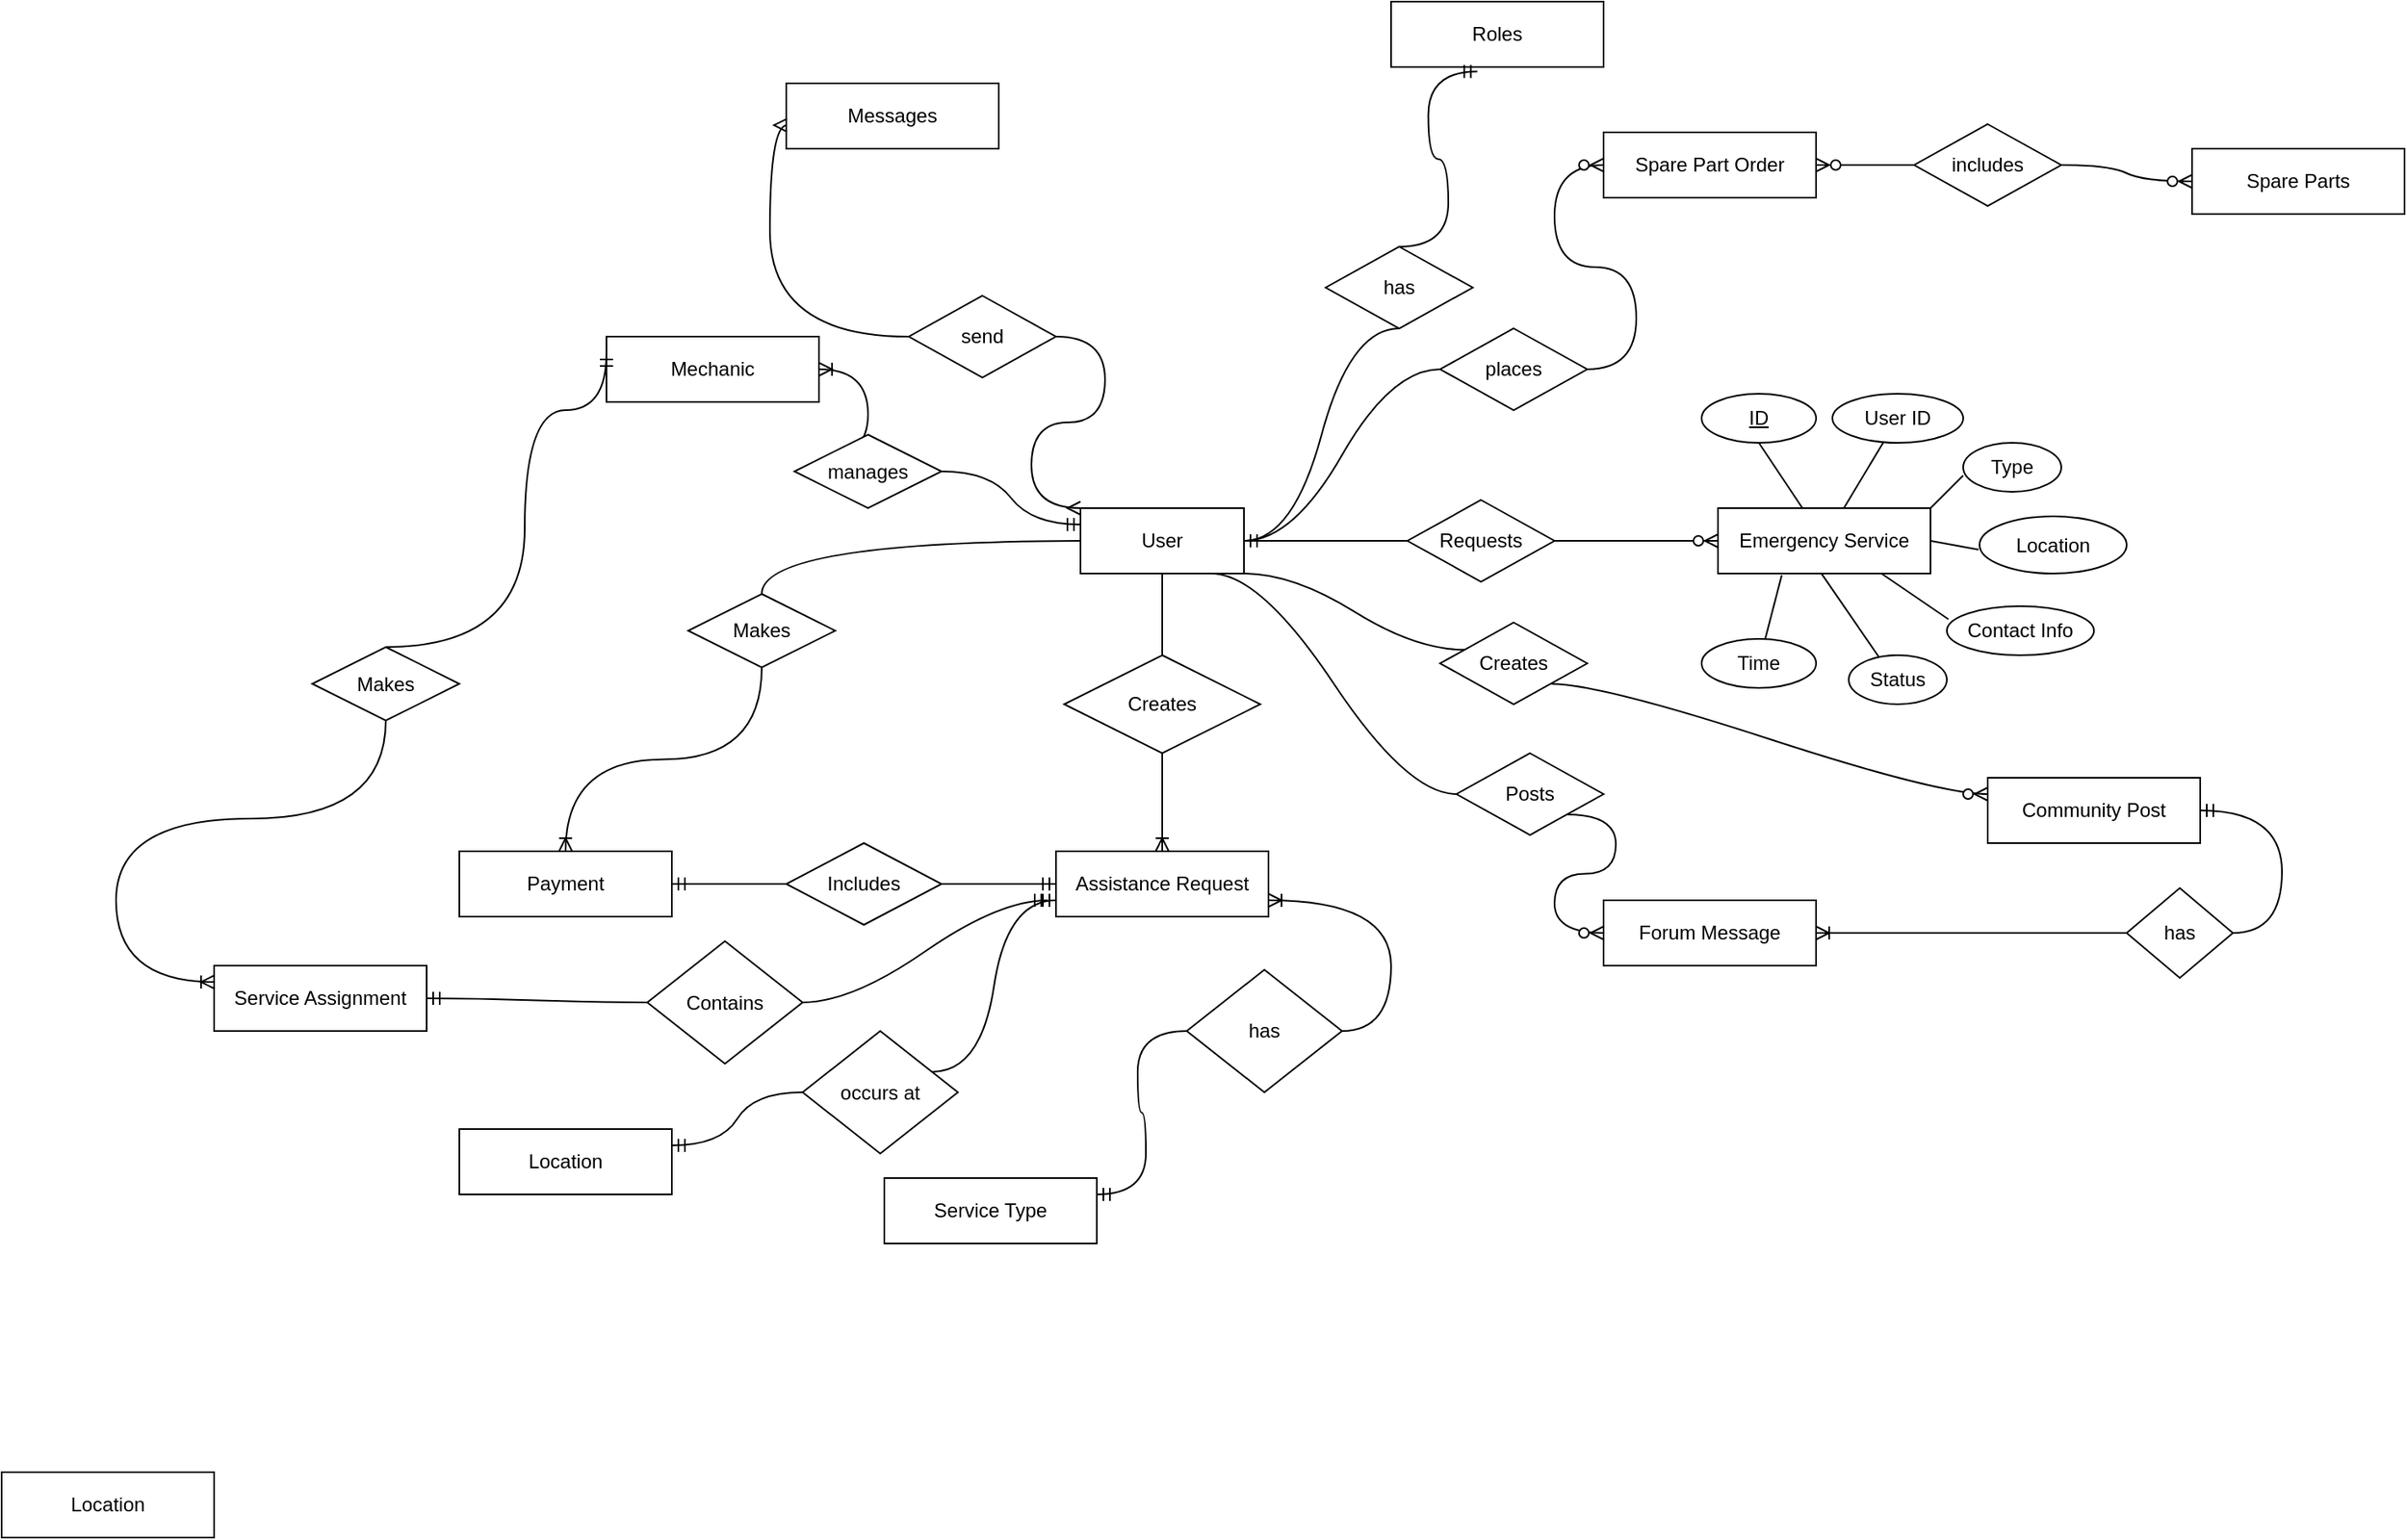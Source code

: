 <mxfile version="20.5.1" type="github">
  <diagram id="rWQMvQwaEjDZF5ZdrL_w" name="Page-1">
    <mxGraphModel dx="2069" dy="1020" grid="1" gridSize="10" guides="1" tooltips="1" connect="1" arrows="1" fold="1" page="1" pageScale="1" pageWidth="3300" pageHeight="4681" math="0" shadow="0">
      <root>
        <mxCell id="0" />
        <mxCell id="1" parent="0" />
        <mxCell id="olxThDtGMyigZw1vae8e-85" value="User" style="whiteSpace=wrap;html=1;align=center;shadow=0;labelBackgroundColor=none;labelBorderColor=none;" parent="1" vertex="1">
          <mxGeometry x="1390" y="1860" width="100" height="40" as="geometry" />
        </mxCell>
        <mxCell id="olxThDtGMyigZw1vae8e-87" value="Emergency Service" style="whiteSpace=wrap;html=1;align=center;shadow=0;labelBackgroundColor=none;labelBorderColor=none;" parent="1" vertex="1">
          <mxGeometry x="1780" y="1860" width="130" height="40" as="geometry" />
        </mxCell>
        <mxCell id="olxThDtGMyigZw1vae8e-91" value="" style="edgeStyle=entityRelationEdgeStyle;fontSize=12;html=1;endArrow=ERzeroToMany;endFill=1;rounded=0;entryX=0;entryY=0.5;entryDx=0;entryDy=0;exitX=1;exitY=0.5;exitDx=0;exitDy=0;startArrow=none;" parent="1" source="olxThDtGMyigZw1vae8e-86" target="olxThDtGMyigZw1vae8e-87" edge="1">
          <mxGeometry width="100" height="100" relative="1" as="geometry">
            <mxPoint x="1700" y="1880" as="sourcePoint" />
            <mxPoint x="1800" y="1780" as="targetPoint" />
          </mxGeometry>
        </mxCell>
        <mxCell id="olxThDtGMyigZw1vae8e-86" value="Requests" style="shape=rhombus;perimeter=rhombusPerimeter;whiteSpace=wrap;html=1;align=center;shadow=0;labelBackgroundColor=none;labelBorderColor=none;" parent="1" vertex="1">
          <mxGeometry x="1590" y="1855" width="90" height="50" as="geometry" />
        </mxCell>
        <mxCell id="olxThDtGMyigZw1vae8e-93" value="" style="edgeStyle=entityRelationEdgeStyle;fontSize=12;html=1;endArrow=none;endFill=1;rounded=0;entryX=0;entryY=0.5;entryDx=0;entryDy=0;exitX=1;exitY=0.5;exitDx=0;exitDy=0;" parent="1" source="olxThDtGMyigZw1vae8e-85" target="olxThDtGMyigZw1vae8e-86" edge="1">
          <mxGeometry width="100" height="100" relative="1" as="geometry">
            <mxPoint x="1490" y="1880" as="sourcePoint" />
            <mxPoint x="1780" y="1880" as="targetPoint" />
          </mxGeometry>
        </mxCell>
        <mxCell id="olxThDtGMyigZw1vae8e-94" value="Assistance Request" style="whiteSpace=wrap;html=1;align=center;shadow=0;labelBackgroundColor=none;labelBorderColor=none;" parent="1" vertex="1">
          <mxGeometry x="1375" y="2070" width="130" height="40" as="geometry" />
        </mxCell>
        <mxCell id="olxThDtGMyigZw1vae8e-95" value="User ID" style="ellipse;whiteSpace=wrap;html=1;align=center;shadow=0;labelBackgroundColor=none;labelBorderColor=none;" parent="1" vertex="1">
          <mxGeometry x="1850" y="1790" width="80" height="30" as="geometry" />
        </mxCell>
        <mxCell id="olxThDtGMyigZw1vae8e-97" value="ID" style="ellipse;whiteSpace=wrap;html=1;align=center;fontStyle=4;shadow=0;labelBackgroundColor=none;labelBorderColor=none;" parent="1" vertex="1">
          <mxGeometry x="1770" y="1790" width="70" height="30" as="geometry" />
        </mxCell>
        <mxCell id="olxThDtGMyigZw1vae8e-98" value="Type" style="ellipse;whiteSpace=wrap;html=1;align=center;shadow=0;labelBackgroundColor=none;labelBorderColor=none;" parent="1" vertex="1">
          <mxGeometry x="1930" y="1820" width="60" height="30" as="geometry" />
        </mxCell>
        <mxCell id="olxThDtGMyigZw1vae8e-99" value="Location" style="ellipse;whiteSpace=wrap;html=1;align=center;shadow=0;labelBackgroundColor=none;labelBorderColor=none;" parent="1" vertex="1">
          <mxGeometry x="1940" y="1865" width="90" height="35" as="geometry" />
        </mxCell>
        <mxCell id="olxThDtGMyigZw1vae8e-100" value="Contact Info" style="ellipse;whiteSpace=wrap;html=1;align=center;shadow=0;labelBackgroundColor=none;labelBorderColor=none;" parent="1" vertex="1">
          <mxGeometry x="1920" y="1920" width="90" height="30" as="geometry" />
        </mxCell>
        <mxCell id="olxThDtGMyigZw1vae8e-101" value="Status" style="ellipse;whiteSpace=wrap;html=1;align=center;shadow=0;labelBackgroundColor=none;labelBorderColor=none;" parent="1" vertex="1">
          <mxGeometry x="1860" y="1950" width="60" height="30" as="geometry" />
        </mxCell>
        <mxCell id="olxThDtGMyigZw1vae8e-102" value="Time" style="ellipse;whiteSpace=wrap;html=1;align=center;shadow=0;labelBackgroundColor=none;labelBorderColor=none;" parent="1" vertex="1">
          <mxGeometry x="1770" y="1940" width="70" height="30" as="geometry" />
        </mxCell>
        <mxCell id="olxThDtGMyigZw1vae8e-103" value="" style="line;strokeWidth=1;rotatable=0;dashed=0;labelPosition=right;align=left;verticalAlign=middle;spacingTop=0;spacingLeft=6;points=[];portConstraint=eastwest;shadow=0;labelBackgroundColor=none;labelBorderColor=none;" parent="1" vertex="1">
          <mxGeometry x="1815" y="1855" width="60" height="10" as="geometry" />
        </mxCell>
        <mxCell id="olxThDtGMyigZw1vae8e-105" value="" style="endArrow=none;html=1;rounded=0;exitX=0.3;exitY=1.025;exitDx=0;exitDy=0;exitPerimeter=0;" parent="1" source="olxThDtGMyigZw1vae8e-87" target="olxThDtGMyigZw1vae8e-102" edge="1">
          <mxGeometry relative="1" as="geometry">
            <mxPoint x="1760" y="1910" as="sourcePoint" />
            <mxPoint x="1920" y="1910" as="targetPoint" />
          </mxGeometry>
        </mxCell>
        <mxCell id="olxThDtGMyigZw1vae8e-106" value="" style="endArrow=none;html=1;rounded=0;exitX=0.485;exitY=0.992;exitDx=0;exitDy=0;exitPerimeter=0;entryX=0.306;entryY=0.033;entryDx=0;entryDy=0;entryPerimeter=0;" parent="1" source="olxThDtGMyigZw1vae8e-87" target="olxThDtGMyigZw1vae8e-101" edge="1">
          <mxGeometry relative="1" as="geometry">
            <mxPoint x="1829" y="1911" as="sourcePoint" />
            <mxPoint x="1818.865" y="1950.092" as="targetPoint" />
          </mxGeometry>
        </mxCell>
        <mxCell id="olxThDtGMyigZw1vae8e-107" value="" style="endArrow=none;html=1;rounded=0;exitX=0.769;exitY=1;exitDx=0;exitDy=0;exitPerimeter=0;entryX=0.011;entryY=0.267;entryDx=0;entryDy=0;entryPerimeter=0;" parent="1" source="olxThDtGMyigZw1vae8e-87" target="olxThDtGMyigZw1vae8e-100" edge="1">
          <mxGeometry relative="1" as="geometry">
            <mxPoint x="1839" y="1921" as="sourcePoint" />
            <mxPoint x="1828.865" y="1960.092" as="targetPoint" />
          </mxGeometry>
        </mxCell>
        <mxCell id="olxThDtGMyigZw1vae8e-108" value="" style="endArrow=none;html=1;rounded=0;exitX=-0.007;exitY=0.581;exitDx=0;exitDy=0;exitPerimeter=0;entryX=1;entryY=0.5;entryDx=0;entryDy=0;" parent="1" source="olxThDtGMyigZw1vae8e-99" target="olxThDtGMyigZw1vae8e-87" edge="1">
          <mxGeometry relative="1" as="geometry">
            <mxPoint x="1849" y="1931" as="sourcePoint" />
            <mxPoint x="1838.865" y="1970.092" as="targetPoint" />
          </mxGeometry>
        </mxCell>
        <mxCell id="olxThDtGMyigZw1vae8e-109" value="" style="endArrow=none;html=1;rounded=0;exitX=0;exitY=0.667;exitDx=0;exitDy=0;exitPerimeter=0;entryX=1;entryY=0;entryDx=0;entryDy=0;" parent="1" source="olxThDtGMyigZw1vae8e-98" target="olxThDtGMyigZw1vae8e-87" edge="1">
          <mxGeometry relative="1" as="geometry">
            <mxPoint x="1859" y="1941" as="sourcePoint" />
            <mxPoint x="1848.865" y="1980.092" as="targetPoint" />
          </mxGeometry>
        </mxCell>
        <mxCell id="olxThDtGMyigZw1vae8e-110" value="" style="endArrow=none;html=1;rounded=0;" parent="1" source="olxThDtGMyigZw1vae8e-95" target="olxThDtGMyigZw1vae8e-87" edge="1">
          <mxGeometry relative="1" as="geometry">
            <mxPoint x="1869" y="1951" as="sourcePoint" />
            <mxPoint x="1858.865" y="1990.092" as="targetPoint" />
          </mxGeometry>
        </mxCell>
        <mxCell id="olxThDtGMyigZw1vae8e-111" value="" style="endArrow=none;html=1;rounded=0;exitX=0.5;exitY=1;exitDx=0;exitDy=0;" parent="1" source="olxThDtGMyigZw1vae8e-97" target="olxThDtGMyigZw1vae8e-87" edge="1">
          <mxGeometry relative="1" as="geometry">
            <mxPoint x="1879" y="1961" as="sourcePoint" />
            <mxPoint x="1820" y="1870" as="targetPoint" />
          </mxGeometry>
        </mxCell>
        <mxCell id="olxThDtGMyigZw1vae8e-112" value="" style="fontSize=12;html=1;endArrow=ERoneToMany;rounded=0;exitX=0.5;exitY=1;exitDx=0;exitDy=0;entryX=0.5;entryY=0;entryDx=0;entryDy=0;" parent="1" source="olxThDtGMyigZw1vae8e-85" target="olxThDtGMyigZw1vae8e-94" edge="1">
          <mxGeometry width="100" height="100" relative="1" as="geometry">
            <mxPoint x="1700" y="2010" as="sourcePoint" />
            <mxPoint x="1800" y="1910" as="targetPoint" />
          </mxGeometry>
        </mxCell>
        <mxCell id="olxThDtGMyigZw1vae8e-113" value="Creates" style="shape=rhombus;perimeter=rhombusPerimeter;whiteSpace=wrap;html=1;align=center;shadow=0;labelBackgroundColor=none;labelBorderColor=none;" parent="1" vertex="1">
          <mxGeometry x="1380" y="1950" width="120" height="60" as="geometry" />
        </mxCell>
        <mxCell id="olxThDtGMyigZw1vae8e-114" value="" style="edgeStyle=entityRelationEdgeStyle;fontSize=12;html=1;endArrow=ERmandOne;startArrow=none;rounded=0;exitX=1;exitY=0.5;exitDx=0;exitDy=0;entryX=0;entryY=0.5;entryDx=0;entryDy=0;" parent="1" source="olxThDtGMyigZw1vae8e-116" target="olxThDtGMyigZw1vae8e-94" edge="1">
          <mxGeometry width="100" height="100" relative="1" as="geometry">
            <mxPoint x="1550" y="2160" as="sourcePoint" />
            <mxPoint x="1650" y="2060" as="targetPoint" />
          </mxGeometry>
        </mxCell>
        <mxCell id="olxThDtGMyigZw1vae8e-115" value="Payment" style="whiteSpace=wrap;html=1;align=center;shadow=0;labelBackgroundColor=none;labelBorderColor=none;" parent="1" vertex="1">
          <mxGeometry x="1010" y="2070" width="130" height="40" as="geometry" />
        </mxCell>
        <mxCell id="olxThDtGMyigZw1vae8e-118" value="" style="fontSize=12;html=1;endArrow=ERoneToMany;rounded=0;exitX=0.5;exitY=1;exitDx=0;exitDy=0;entryX=0.5;entryY=0;entryDx=0;entryDy=0;edgeStyle=orthogonalEdgeStyle;curved=1;startArrow=none;" parent="1" source="olxThDtGMyigZw1vae8e-119" target="olxThDtGMyigZw1vae8e-115" edge="1">
          <mxGeometry width="100" height="100" relative="1" as="geometry">
            <mxPoint x="1390" y="1880" as="sourcePoint" />
            <mxPoint x="1390" y="2050" as="targetPoint" />
          </mxGeometry>
        </mxCell>
        <mxCell id="olxThDtGMyigZw1vae8e-120" value="Service Type" style="whiteSpace=wrap;html=1;align=center;shadow=0;labelBackgroundColor=none;labelBorderColor=none;" parent="1" vertex="1">
          <mxGeometry x="1270" y="2270" width="130" height="40" as="geometry" />
        </mxCell>
        <mxCell id="olxThDtGMyigZw1vae8e-121" value="Location" style="whiteSpace=wrap;html=1;align=center;shadow=0;labelBackgroundColor=none;labelBorderColor=none;" parent="1" vertex="1">
          <mxGeometry x="1010" y="2240" width="130" height="40" as="geometry" />
        </mxCell>
        <mxCell id="olxThDtGMyigZw1vae8e-122" value="Community Post" style="whiteSpace=wrap;html=1;align=center;shadow=0;labelBackgroundColor=none;labelBorderColor=none;" parent="1" vertex="1">
          <mxGeometry x="1945" y="2025" width="130" height="40" as="geometry" />
        </mxCell>
        <mxCell id="olxThDtGMyigZw1vae8e-123" value="Forum Message" style="whiteSpace=wrap;html=1;align=center;shadow=0;labelBackgroundColor=none;labelBorderColor=none;" parent="1" vertex="1">
          <mxGeometry x="1710" y="2100" width="130" height="40" as="geometry" />
        </mxCell>
        <mxCell id="olxThDtGMyigZw1vae8e-116" value="Includes" style="shape=rhombus;perimeter=rhombusPerimeter;whiteSpace=wrap;html=1;align=center;shadow=0;labelBackgroundColor=none;labelBorderColor=none;" parent="1" vertex="1">
          <mxGeometry x="1210" y="2065" width="95" height="50" as="geometry" />
        </mxCell>
        <mxCell id="olxThDtGMyigZw1vae8e-124" value="" style="edgeStyle=entityRelationEdgeStyle;fontSize=12;html=1;endArrow=none;startArrow=ERmandOne;rounded=0;exitX=1;exitY=0.5;exitDx=0;exitDy=0;entryX=0;entryY=0.5;entryDx=0;entryDy=0;" parent="1" source="olxThDtGMyigZw1vae8e-115" target="olxThDtGMyigZw1vae8e-116" edge="1">
          <mxGeometry width="100" height="100" relative="1" as="geometry">
            <mxPoint x="1140" y="2090" as="sourcePoint" />
            <mxPoint x="1375" y="2090" as="targetPoint" />
          </mxGeometry>
        </mxCell>
        <mxCell id="olxThDtGMyigZw1vae8e-119" value="Makes" style="shape=rhombus;perimeter=rhombusPerimeter;whiteSpace=wrap;html=1;align=center;shadow=0;labelBackgroundColor=none;labelBorderColor=none;" parent="1" vertex="1">
          <mxGeometry x="1150" y="1912.5" width="90" height="45" as="geometry" />
        </mxCell>
        <mxCell id="olxThDtGMyigZw1vae8e-125" value="" style="fontSize=12;html=1;endArrow=none;rounded=0;exitX=0.5;exitY=1;exitDx=0;exitDy=0;entryX=0.5;entryY=0;entryDx=0;entryDy=0;edgeStyle=orthogonalEdgeStyle;curved=1;" parent="1" target="olxThDtGMyigZw1vae8e-119" edge="1">
          <mxGeometry width="100" height="100" relative="1" as="geometry">
            <mxPoint x="1390" y="1880" as="sourcePoint" />
            <mxPoint x="1075" y="2070" as="targetPoint" />
          </mxGeometry>
        </mxCell>
        <mxCell id="olxThDtGMyigZw1vae8e-126" value="" style="edgeStyle=entityRelationEdgeStyle;fontSize=12;html=1;endArrow=ERzeroToMany;endFill=1;rounded=0;curved=1;exitX=1;exitY=1;exitDx=0;exitDy=0;entryX=0;entryY=0.25;entryDx=0;entryDy=0;startArrow=none;" parent="1" source="olxThDtGMyigZw1vae8e-131" target="olxThDtGMyigZw1vae8e-122" edge="1">
          <mxGeometry width="100" height="100" relative="1" as="geometry">
            <mxPoint x="1510" y="2140" as="sourcePoint" />
            <mxPoint x="1610" y="2040" as="targetPoint" />
          </mxGeometry>
        </mxCell>
        <mxCell id="olxThDtGMyigZw1vae8e-127" value="" style="edgeStyle=entityRelationEdgeStyle;fontSize=12;html=1;endArrow=ERzeroToMany;endFill=1;rounded=0;curved=1;exitX=1;exitY=1;exitDx=0;exitDy=0;entryX=0;entryY=0.5;entryDx=0;entryDy=0;startArrow=none;" parent="1" source="olxThDtGMyigZw1vae8e-128" target="olxThDtGMyigZw1vae8e-123" edge="1">
          <mxGeometry width="100" height="100" relative="1" as="geometry">
            <mxPoint x="1470" y="1900" as="sourcePoint" />
            <mxPoint x="1720" y="2300" as="targetPoint" />
          </mxGeometry>
        </mxCell>
        <mxCell id="olxThDtGMyigZw1vae8e-128" value="Posts" style="shape=rhombus;perimeter=rhombusPerimeter;whiteSpace=wrap;html=1;align=center;shadow=0;labelBackgroundColor=none;labelBorderColor=none;" parent="1" vertex="1">
          <mxGeometry x="1620" y="2010" width="90" height="50" as="geometry" />
        </mxCell>
        <mxCell id="olxThDtGMyigZw1vae8e-130" value="" style="edgeStyle=entityRelationEdgeStyle;fontSize=12;html=1;endArrow=none;endFill=1;rounded=0;curved=1;exitX=1;exitY=1;exitDx=0;exitDy=0;entryX=0;entryY=0.5;entryDx=0;entryDy=0;" parent="1" target="olxThDtGMyigZw1vae8e-128" edge="1">
          <mxGeometry width="100" height="100" relative="1" as="geometry">
            <mxPoint x="1470" y="1900" as="sourcePoint" />
            <mxPoint x="1720" y="2321" as="targetPoint" />
          </mxGeometry>
        </mxCell>
        <mxCell id="olxThDtGMyigZw1vae8e-131" value="Creates" style="shape=rhombus;perimeter=rhombusPerimeter;whiteSpace=wrap;html=1;align=center;shadow=0;labelBackgroundColor=none;labelBorderColor=none;" parent="1" vertex="1">
          <mxGeometry x="1610" y="1930" width="90" height="50" as="geometry" />
        </mxCell>
        <mxCell id="olxThDtGMyigZw1vae8e-132" value="" style="edgeStyle=entityRelationEdgeStyle;fontSize=12;html=1;endArrow=none;endFill=1;rounded=0;curved=1;exitX=1;exitY=1;exitDx=0;exitDy=0;entryX=0;entryY=0.25;entryDx=0;entryDy=0;" parent="1" source="olxThDtGMyigZw1vae8e-85" target="olxThDtGMyigZw1vae8e-131" edge="1">
          <mxGeometry width="100" height="100" relative="1" as="geometry">
            <mxPoint x="1490" y="1900" as="sourcePoint" />
            <mxPoint x="1660" y="2060" as="targetPoint" />
          </mxGeometry>
        </mxCell>
        <mxCell id="olxThDtGMyigZw1vae8e-133" value="Roles" style="whiteSpace=wrap;html=1;align=center;shadow=0;labelBackgroundColor=none;labelBorderColor=none;" parent="1" vertex="1">
          <mxGeometry x="1580" y="1550" width="130" height="40" as="geometry" />
        </mxCell>
        <mxCell id="olxThDtGMyigZw1vae8e-135" value="" style="edgeStyle=entityRelationEdgeStyle;fontSize=12;html=1;endArrow=ERmandOne;startArrow=none;rounded=0;curved=1;exitX=0.5;exitY=0;exitDx=0;exitDy=0;entryX=0.406;entryY=1.068;entryDx=0;entryDy=0;entryPerimeter=0;" parent="1" source="olxThDtGMyigZw1vae8e-136" target="olxThDtGMyigZw1vae8e-133" edge="1">
          <mxGeometry width="100" height="100" relative="1" as="geometry">
            <mxPoint x="1180" y="1770" as="sourcePoint" />
            <mxPoint x="1280" y="1670" as="targetPoint" />
          </mxGeometry>
        </mxCell>
        <mxCell id="olxThDtGMyigZw1vae8e-137" value="" style="edgeStyle=entityRelationEdgeStyle;fontSize=12;html=1;endArrow=ERmandOne;startArrow=none;rounded=0;curved=1;exitX=1;exitY=0.25;exitDx=0;exitDy=0;" parent="1" source="olxThDtGMyigZw1vae8e-138" edge="1">
          <mxGeometry width="100" height="100" relative="1" as="geometry">
            <mxPoint x="1275" y="2200" as="sourcePoint" />
            <mxPoint x="1375" y="2100" as="targetPoint" />
          </mxGeometry>
        </mxCell>
        <mxCell id="olxThDtGMyigZw1vae8e-138" value="occurs at" style="shape=rhombus;perimeter=rhombusPerimeter;whiteSpace=wrap;html=1;align=center;shadow=0;labelBackgroundColor=none;labelBorderColor=none;" parent="1" vertex="1">
          <mxGeometry x="1220" y="2180" width="95" height="75" as="geometry" />
        </mxCell>
        <mxCell id="olxThDtGMyigZw1vae8e-140" value="" style="edgeStyle=entityRelationEdgeStyle;fontSize=12;html=1;endArrow=none;startArrow=ERmandOne;rounded=0;curved=1;exitX=1;exitY=0.25;exitDx=0;exitDy=0;" parent="1" source="olxThDtGMyigZw1vae8e-121" target="olxThDtGMyigZw1vae8e-138" edge="1">
          <mxGeometry width="100" height="100" relative="1" as="geometry">
            <mxPoint x="1140" y="2250.0" as="sourcePoint" />
            <mxPoint x="1375" y="2100.0" as="targetPoint" />
          </mxGeometry>
        </mxCell>
        <mxCell id="olxThDtGMyigZw1vae8e-141" value="Service Assignment" style="whiteSpace=wrap;html=1;align=center;shadow=0;labelBackgroundColor=none;labelBorderColor=none;" parent="1" vertex="1">
          <mxGeometry x="860" y="2140" width="130" height="40" as="geometry" />
        </mxCell>
        <mxCell id="olxThDtGMyigZw1vae8e-142" value="" style="edgeStyle=entityRelationEdgeStyle;fontSize=12;html=1;endArrow=ERmandOne;startArrow=none;rounded=0;curved=1;exitX=1;exitY=0.5;exitDx=0;exitDy=0;" parent="1" source="olxThDtGMyigZw1vae8e-143" edge="1">
          <mxGeometry width="100" height="100" relative="1" as="geometry">
            <mxPoint x="1120" y="2210" as="sourcePoint" />
            <mxPoint x="1370" y="2100" as="targetPoint" />
          </mxGeometry>
        </mxCell>
        <mxCell id="olxThDtGMyigZw1vae8e-143" value="Contains" style="shape=rhombus;perimeter=rhombusPerimeter;whiteSpace=wrap;html=1;align=center;shadow=0;labelBackgroundColor=none;labelBorderColor=none;" parent="1" vertex="1">
          <mxGeometry x="1125" y="2125" width="95" height="75" as="geometry" />
        </mxCell>
        <mxCell id="olxThDtGMyigZw1vae8e-144" value="" style="edgeStyle=entityRelationEdgeStyle;fontSize=12;html=1;endArrow=none;startArrow=ERmandOne;rounded=0;curved=1;exitX=1;exitY=0.5;exitDx=0;exitDy=0;" parent="1" source="olxThDtGMyigZw1vae8e-141" target="olxThDtGMyigZw1vae8e-143" edge="1">
          <mxGeometry width="100" height="100" relative="1" as="geometry">
            <mxPoint x="980" y="2180.0" as="sourcePoint" />
            <mxPoint x="1370" y="2100.0" as="targetPoint" />
          </mxGeometry>
        </mxCell>
        <mxCell id="olxThDtGMyigZw1vae8e-145" value="" style="edgeStyle=entityRelationEdgeStyle;fontSize=12;html=1;endArrow=ERoneToMany;startArrow=none;rounded=0;curved=1;entryX=1;entryY=0.75;entryDx=0;entryDy=0;" parent="1" source="olxThDtGMyigZw1vae8e-146" target="olxThDtGMyigZw1vae8e-94" edge="1">
          <mxGeometry width="100" height="100" relative="1" as="geometry">
            <mxPoint x="1410" y="2300" as="sourcePoint" />
            <mxPoint x="1480" y="2110" as="targetPoint" />
          </mxGeometry>
        </mxCell>
        <mxCell id="olxThDtGMyigZw1vae8e-146" value="has" style="shape=rhombus;perimeter=rhombusPerimeter;whiteSpace=wrap;html=1;align=center;shadow=0;labelBackgroundColor=none;labelBorderColor=none;" parent="1" vertex="1">
          <mxGeometry x="1455" y="2142.5" width="95" height="75" as="geometry" />
        </mxCell>
        <mxCell id="olxThDtGMyigZw1vae8e-147" value="" style="edgeStyle=entityRelationEdgeStyle;fontSize=12;html=1;endArrow=none;startArrow=ERmandOne;rounded=0;curved=1;entryX=0;entryY=0.5;entryDx=0;entryDy=0;exitX=1;exitY=0.25;exitDx=0;exitDy=0;" parent="1" source="olxThDtGMyigZw1vae8e-120" target="olxThDtGMyigZw1vae8e-146" edge="1">
          <mxGeometry width="100" height="100" relative="1" as="geometry">
            <mxPoint x="1410" y="2300.0" as="sourcePoint" />
            <mxPoint x="1505" y="2100.0" as="targetPoint" />
          </mxGeometry>
        </mxCell>
        <mxCell id="olxThDtGMyigZw1vae8e-148" value="" style="edgeStyle=entityRelationEdgeStyle;fontSize=12;html=1;endArrow=ERoneToMany;startArrow=none;rounded=0;curved=1;" parent="1" source="olxThDtGMyigZw1vae8e-149" target="olxThDtGMyigZw1vae8e-123" edge="1">
          <mxGeometry width="100" height="100" relative="1" as="geometry">
            <mxPoint x="1790" y="2080" as="sourcePoint" />
            <mxPoint x="1890" y="1980" as="targetPoint" />
          </mxGeometry>
        </mxCell>
        <mxCell id="olxThDtGMyigZw1vae8e-149" value="has" style="shape=rhombus;perimeter=rhombusPerimeter;whiteSpace=wrap;html=1;align=center;shadow=0;labelBackgroundColor=none;labelBorderColor=none;" parent="1" vertex="1">
          <mxGeometry x="2030" y="2092.5" width="65" height="55" as="geometry" />
        </mxCell>
        <mxCell id="olxThDtGMyigZw1vae8e-150" value="" style="edgeStyle=entityRelationEdgeStyle;fontSize=12;html=1;endArrow=none;startArrow=ERmandOne;rounded=0;curved=1;exitX=1;exitY=0.5;exitDx=0;exitDy=0;" parent="1" source="olxThDtGMyigZw1vae8e-122" target="olxThDtGMyigZw1vae8e-149" edge="1">
          <mxGeometry width="100" height="100" relative="1" as="geometry">
            <mxPoint x="1790" y="2080.0" as="sourcePoint" />
            <mxPoint x="1850" y="2321" as="targetPoint" />
          </mxGeometry>
        </mxCell>
        <mxCell id="olxThDtGMyigZw1vae8e-151" value="Spare Part Order" style="whiteSpace=wrap;html=1;align=center;shadow=0;labelBackgroundColor=none;labelBorderColor=none;" parent="1" vertex="1">
          <mxGeometry x="1710" y="1630" width="130" height="40" as="geometry" />
        </mxCell>
        <mxCell id="olxThDtGMyigZw1vae8e-152" value="Spare Parts" style="whiteSpace=wrap;html=1;align=center;shadow=0;labelBackgroundColor=none;labelBorderColor=none;" parent="1" vertex="1">
          <mxGeometry x="2070" y="1640" width="130" height="40" as="geometry" />
        </mxCell>
        <mxCell id="olxThDtGMyigZw1vae8e-153" value="" style="edgeStyle=entityRelationEdgeStyle;fontSize=12;html=1;endArrow=ERzeroToMany;startArrow=none;rounded=0;curved=1;entryX=0;entryY=0.5;entryDx=0;entryDy=0;" parent="1" source="olxThDtGMyigZw1vae8e-158" target="olxThDtGMyigZw1vae8e-151" edge="1">
          <mxGeometry width="100" height="100" relative="1" as="geometry">
            <mxPoint x="1490" y="1880" as="sourcePoint" />
            <mxPoint x="1590" y="1780" as="targetPoint" />
          </mxGeometry>
        </mxCell>
        <mxCell id="olxThDtGMyigZw1vae8e-155" value="" style="edgeStyle=entityRelationEdgeStyle;fontSize=12;html=1;endArrow=ERzeroToMany;endFill=1;startArrow=none;rounded=0;curved=1;entryX=0;entryY=0.5;entryDx=0;entryDy=0;" parent="1" source="olxThDtGMyigZw1vae8e-156" target="olxThDtGMyigZw1vae8e-152" edge="1">
          <mxGeometry width="100" height="100" relative="1" as="geometry">
            <mxPoint x="1840" y="1650" as="sourcePoint" />
            <mxPoint x="1940" y="1550" as="targetPoint" />
          </mxGeometry>
        </mxCell>
        <mxCell id="olxThDtGMyigZw1vae8e-156" value="includes" style="shape=rhombus;perimeter=rhombusPerimeter;whiteSpace=wrap;html=1;align=center;shadow=0;labelBackgroundColor=none;labelBorderColor=none;" parent="1" vertex="1">
          <mxGeometry x="1900" y="1625" width="90" height="50" as="geometry" />
        </mxCell>
        <mxCell id="olxThDtGMyigZw1vae8e-157" value="" style="edgeStyle=entityRelationEdgeStyle;fontSize=12;html=1;endArrow=none;endFill=1;startArrow=ERzeroToMany;rounded=0;curved=1;entryX=0;entryY=0.5;entryDx=0;entryDy=0;" parent="1" target="olxThDtGMyigZw1vae8e-156" edge="1">
          <mxGeometry width="100" height="100" relative="1" as="geometry">
            <mxPoint x="1840" y="1650" as="sourcePoint" />
            <mxPoint x="2070" y="1660" as="targetPoint" />
          </mxGeometry>
        </mxCell>
        <mxCell id="olxThDtGMyigZw1vae8e-158" value="places" style="shape=rhombus;perimeter=rhombusPerimeter;whiteSpace=wrap;html=1;align=center;shadow=0;labelBackgroundColor=none;labelBorderColor=none;" parent="1" vertex="1">
          <mxGeometry x="1610" y="1750" width="90" height="50" as="geometry" />
        </mxCell>
        <mxCell id="olxThDtGMyigZw1vae8e-159" value="" style="edgeStyle=entityRelationEdgeStyle;fontSize=12;html=1;endArrow=none;startArrow=ERmandOne;rounded=0;curved=1;entryX=0;entryY=0.5;entryDx=0;entryDy=0;" parent="1" target="olxThDtGMyigZw1vae8e-158" edge="1">
          <mxGeometry width="100" height="100" relative="1" as="geometry">
            <mxPoint x="1490" y="1880" as="sourcePoint" />
            <mxPoint x="1710" y="1650" as="targetPoint" />
          </mxGeometry>
        </mxCell>
        <mxCell id="olxThDtGMyigZw1vae8e-160" value="Mechanic" style="whiteSpace=wrap;html=1;align=center;shadow=0;labelBackgroundColor=none;labelBorderColor=none;" parent="1" vertex="1">
          <mxGeometry x="1100" y="1755" width="130" height="40" as="geometry" />
        </mxCell>
        <mxCell id="olxThDtGMyigZw1vae8e-161" value="" style="edgeStyle=orthogonalEdgeStyle;fontSize=12;html=1;endArrow=ERoneToMany;startArrow=none;rounded=0;entryX=0;entryY=0.25;entryDx=0;entryDy=0;exitX=0.5;exitY=1;exitDx=0;exitDy=0;curved=1;" parent="1" source="olxThDtGMyigZw1vae8e-162" target="olxThDtGMyigZw1vae8e-141" edge="1">
          <mxGeometry width="100" height="100" relative="1" as="geometry">
            <mxPoint x="1180" y="1780" as="sourcePoint" />
            <mxPoint x="970" y="2180" as="targetPoint" />
            <Array as="points">
              <mxPoint x="965" y="2050" />
              <mxPoint x="800" y="2050" />
              <mxPoint x="800" y="2150" />
            </Array>
          </mxGeometry>
        </mxCell>
        <mxCell id="olxThDtGMyigZw1vae8e-162" value="Makes" style="shape=rhombus;perimeter=rhombusPerimeter;whiteSpace=wrap;html=1;align=center;shadow=0;labelBackgroundColor=none;labelBorderColor=none;" parent="1" vertex="1">
          <mxGeometry x="920" y="1945" width="90" height="45" as="geometry" />
        </mxCell>
        <mxCell id="olxThDtGMyigZw1vae8e-163" value="" style="edgeStyle=orthogonalEdgeStyle;fontSize=12;html=1;endArrow=none;startArrow=ERmandOne;rounded=0;entryX=0.5;entryY=0;entryDx=0;entryDy=0;exitX=0;exitY=0.25;exitDx=0;exitDy=0;curved=1;" parent="1" source="olxThDtGMyigZw1vae8e-160" target="olxThDtGMyigZw1vae8e-162" edge="1">
          <mxGeometry width="100" height="100" relative="1" as="geometry">
            <mxPoint x="1050" y="1760" as="sourcePoint" />
            <mxPoint x="860" y="2150" as="targetPoint" />
            <Array as="points">
              <mxPoint x="1050" y="1800" />
              <mxPoint x="1050" y="1945" />
            </Array>
          </mxGeometry>
        </mxCell>
        <mxCell id="olxThDtGMyigZw1vae8e-165" value="" style="edgeStyle=entityRelationEdgeStyle;fontSize=12;html=1;endArrow=ERoneToMany;startArrow=none;rounded=0;curved=1;exitX=0;exitY=0.25;exitDx=0;exitDy=0;" parent="1" source="olxThDtGMyigZw1vae8e-166" target="olxThDtGMyigZw1vae8e-160" edge="1">
          <mxGeometry width="100" height="100" relative="1" as="geometry">
            <mxPoint x="1000" y="1912.5" as="sourcePoint" />
            <mxPoint x="1100" y="1812.5" as="targetPoint" />
          </mxGeometry>
        </mxCell>
        <mxCell id="olxThDtGMyigZw1vae8e-166" value="manages" style="shape=rhombus;perimeter=rhombusPerimeter;whiteSpace=wrap;html=1;align=center;shadow=0;labelBackgroundColor=none;labelBorderColor=none;" parent="1" vertex="1">
          <mxGeometry x="1215" y="1815" width="90" height="45" as="geometry" />
        </mxCell>
        <mxCell id="olxThDtGMyigZw1vae8e-169" value="" style="edgeStyle=entityRelationEdgeStyle;fontSize=12;html=1;endArrow=none;startArrow=ERmandOne;rounded=0;curved=1;exitX=0;exitY=0.25;exitDx=0;exitDy=0;" parent="1" source="olxThDtGMyigZw1vae8e-85" target="olxThDtGMyigZw1vae8e-166" edge="1">
          <mxGeometry width="100" height="100" relative="1" as="geometry">
            <mxPoint x="1390" y="1870" as="sourcePoint" />
            <mxPoint x="1100" y="1812.5" as="targetPoint" />
          </mxGeometry>
        </mxCell>
        <mxCell id="olxThDtGMyigZw1vae8e-136" value="has" style="shape=rhombus;perimeter=rhombusPerimeter;whiteSpace=wrap;html=1;align=center;shadow=0;labelBackgroundColor=none;labelBorderColor=none;" parent="1" vertex="1">
          <mxGeometry x="1540" y="1700" width="90" height="50" as="geometry" />
        </mxCell>
        <mxCell id="olxThDtGMyigZw1vae8e-171" value="" style="edgeStyle=entityRelationEdgeStyle;fontSize=12;html=1;endArrow=none;startArrow=ERmandOne;rounded=0;curved=1;entryX=0.5;entryY=1;entryDx=0;entryDy=0;" parent="1" source="olxThDtGMyigZw1vae8e-85" target="olxThDtGMyigZw1vae8e-136" edge="1">
          <mxGeometry width="100" height="100" relative="1" as="geometry">
            <mxPoint x="1490" y="1870" as="sourcePoint" />
            <mxPoint x="1450" y="1725" as="targetPoint" />
          </mxGeometry>
        </mxCell>
        <mxCell id="olxThDtGMyigZw1vae8e-173" value="Messages" style="whiteSpace=wrap;html=1;align=center;shadow=0;labelBackgroundColor=none;labelBorderColor=none;" parent="1" vertex="1">
          <mxGeometry x="1210" y="1600" width="130" height="40" as="geometry" />
        </mxCell>
        <mxCell id="olxThDtGMyigZw1vae8e-175" value="" style="edgeStyle=entityRelationEdgeStyle;fontSize=12;html=1;endArrow=ERmany;startArrow=none;rounded=0;curved=1;" parent="1" source="olxThDtGMyigZw1vae8e-174" edge="1">
          <mxGeometry width="100" height="100" relative="1" as="geometry">
            <mxPoint x="1315" y="1650" as="sourcePoint" />
            <mxPoint x="1390" y="1860" as="targetPoint" />
          </mxGeometry>
        </mxCell>
        <mxCell id="olxThDtGMyigZw1vae8e-174" value="send" style="shape=rhombus;perimeter=rhombusPerimeter;whiteSpace=wrap;html=1;align=center;shadow=0;labelBackgroundColor=none;labelBorderColor=none;" parent="1" vertex="1">
          <mxGeometry x="1285" y="1730" width="90" height="50" as="geometry" />
        </mxCell>
        <mxCell id="olxThDtGMyigZw1vae8e-176" value="" style="fontSize=12;html=1;endArrow=none;startArrow=ERmany;rounded=0;entryX=0;entryY=0.5;entryDx=0;entryDy=0;exitX=0.004;exitY=0.641;exitDx=0;exitDy=0;exitPerimeter=0;elbow=vertical;edgeStyle=orthogonalEdgeStyle;curved=1;" parent="1" source="olxThDtGMyigZw1vae8e-173" target="olxThDtGMyigZw1vae8e-174" edge="1">
          <mxGeometry width="100" height="100" relative="1" as="geometry">
            <mxPoint x="1315" y="1650" as="sourcePoint" />
            <mxPoint x="1390" y="1860" as="targetPoint" />
          </mxGeometry>
        </mxCell>
        <mxCell id="olxThDtGMyigZw1vae8e-177" value="Location" style="whiteSpace=wrap;html=1;align=center;shadow=0;labelBackgroundColor=none;labelBorderColor=none;" parent="1" vertex="1">
          <mxGeometry x="730" y="2450" width="130" height="40" as="geometry" />
        </mxCell>
      </root>
    </mxGraphModel>
  </diagram>
</mxfile>
